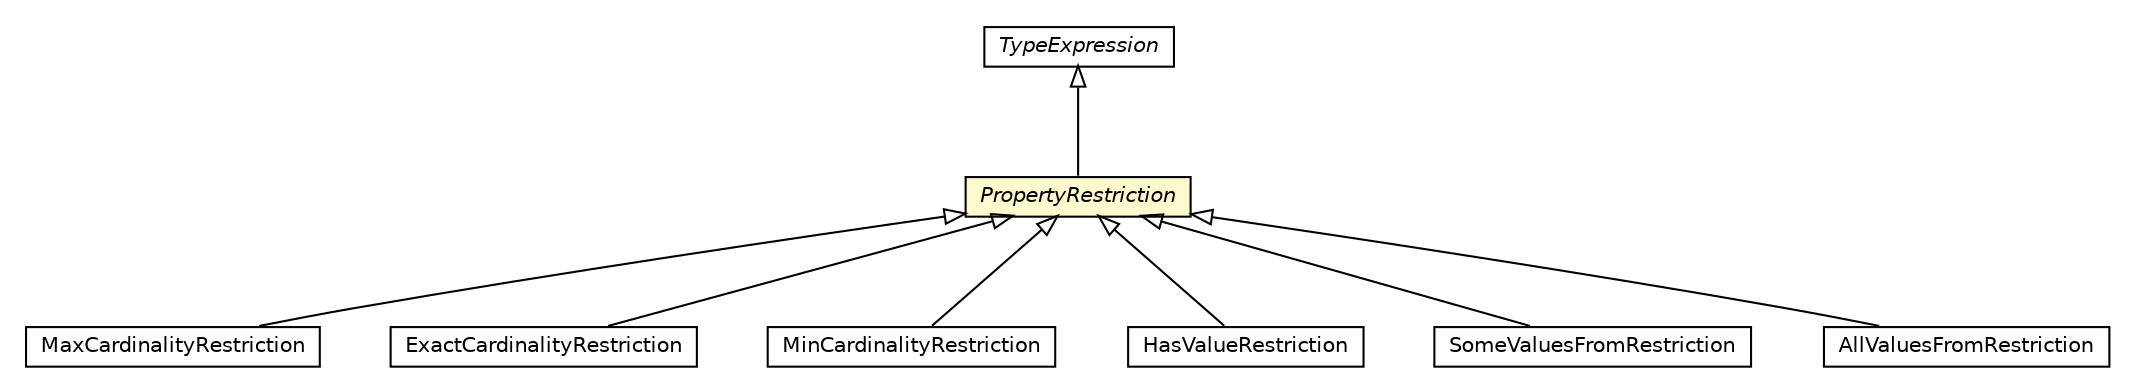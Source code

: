#!/usr/local/bin/dot
#
# Class diagram 
# Generated by UMLGraph version R5_6-24-gf6e263 (http://www.umlgraph.org/)
#

digraph G {
	edge [fontname="Helvetica",fontsize=10,labelfontname="Helvetica",labelfontsize=10];
	node [fontname="Helvetica",fontsize=10,shape=plaintext];
	nodesep=0.25;
	ranksep=0.5;
	// org.universAAL.middleware.owl.MaxCardinalityRestriction
	c303917 [label=<<table title="org.universAAL.middleware.owl.MaxCardinalityRestriction" border="0" cellborder="1" cellspacing="0" cellpadding="2" port="p" href="./MaxCardinalityRestriction.html">
		<tr><td><table border="0" cellspacing="0" cellpadding="1">
<tr><td align="center" balign="center"> MaxCardinalityRestriction </td></tr>
		</table></td></tr>
		</table>>, URL="./MaxCardinalityRestriction.html", fontname="Helvetica", fontcolor="black", fontsize=10.0];
	// org.universAAL.middleware.owl.ExactCardinalityRestriction
	c303921 [label=<<table title="org.universAAL.middleware.owl.ExactCardinalityRestriction" border="0" cellborder="1" cellspacing="0" cellpadding="2" port="p" href="./ExactCardinalityRestriction.html">
		<tr><td><table border="0" cellspacing="0" cellpadding="1">
<tr><td align="center" balign="center"> ExactCardinalityRestriction </td></tr>
		</table></td></tr>
		</table>>, URL="./ExactCardinalityRestriction.html", fontname="Helvetica", fontcolor="black", fontsize=10.0];
	// org.universAAL.middleware.owl.MinCardinalityRestriction
	c303922 [label=<<table title="org.universAAL.middleware.owl.MinCardinalityRestriction" border="0" cellborder="1" cellspacing="0" cellpadding="2" port="p" href="./MinCardinalityRestriction.html">
		<tr><td><table border="0" cellspacing="0" cellpadding="1">
<tr><td align="center" balign="center"> MinCardinalityRestriction </td></tr>
		</table></td></tr>
		</table>>, URL="./MinCardinalityRestriction.html", fontname="Helvetica", fontcolor="black", fontsize=10.0];
	// org.universAAL.middleware.owl.HasValueRestriction
	c303929 [label=<<table title="org.universAAL.middleware.owl.HasValueRestriction" border="0" cellborder="1" cellspacing="0" cellpadding="2" port="p" href="./HasValueRestriction.html">
		<tr><td><table border="0" cellspacing="0" cellpadding="1">
<tr><td align="center" balign="center"> HasValueRestriction </td></tr>
		</table></td></tr>
		</table>>, URL="./HasValueRestriction.html", fontname="Helvetica", fontcolor="black", fontsize=10.0];
	// org.universAAL.middleware.owl.SomeValuesFromRestriction
	c303933 [label=<<table title="org.universAAL.middleware.owl.SomeValuesFromRestriction" border="0" cellborder="1" cellspacing="0" cellpadding="2" port="p" href="./SomeValuesFromRestriction.html">
		<tr><td><table border="0" cellspacing="0" cellpadding="1">
<tr><td align="center" balign="center"> SomeValuesFromRestriction </td></tr>
		</table></td></tr>
		</table>>, URL="./SomeValuesFromRestriction.html", fontname="Helvetica", fontcolor="black", fontsize=10.0];
	// org.universAAL.middleware.owl.AllValuesFromRestriction
	c303941 [label=<<table title="org.universAAL.middleware.owl.AllValuesFromRestriction" border="0" cellborder="1" cellspacing="0" cellpadding="2" port="p" href="./AllValuesFromRestriction.html">
		<tr><td><table border="0" cellspacing="0" cellpadding="1">
<tr><td align="center" balign="center"> AllValuesFromRestriction </td></tr>
		</table></td></tr>
		</table>>, URL="./AllValuesFromRestriction.html", fontname="Helvetica", fontcolor="black", fontsize=10.0];
	// org.universAAL.middleware.owl.PropertyRestriction
	c303944 [label=<<table title="org.universAAL.middleware.owl.PropertyRestriction" border="0" cellborder="1" cellspacing="0" cellpadding="2" port="p" bgcolor="lemonChiffon" href="./PropertyRestriction.html">
		<tr><td><table border="0" cellspacing="0" cellpadding="1">
<tr><td align="center" balign="center"><font face="Helvetica-Oblique"> PropertyRestriction </font></td></tr>
		</table></td></tr>
		</table>>, URL="./PropertyRestriction.html", fontname="Helvetica", fontcolor="black", fontsize=10.0];
	// org.universAAL.middleware.owl.TypeExpression
	c303947 [label=<<table title="org.universAAL.middleware.owl.TypeExpression" border="0" cellborder="1" cellspacing="0" cellpadding="2" port="p" href="./TypeExpression.html">
		<tr><td><table border="0" cellspacing="0" cellpadding="1">
<tr><td align="center" balign="center"><font face="Helvetica-Oblique"> TypeExpression </font></td></tr>
		</table></td></tr>
		</table>>, URL="./TypeExpression.html", fontname="Helvetica", fontcolor="black", fontsize=10.0];
	//org.universAAL.middleware.owl.MaxCardinalityRestriction extends org.universAAL.middleware.owl.PropertyRestriction
	c303944:p -> c303917:p [dir=back,arrowtail=empty];
	//org.universAAL.middleware.owl.ExactCardinalityRestriction extends org.universAAL.middleware.owl.PropertyRestriction
	c303944:p -> c303921:p [dir=back,arrowtail=empty];
	//org.universAAL.middleware.owl.MinCardinalityRestriction extends org.universAAL.middleware.owl.PropertyRestriction
	c303944:p -> c303922:p [dir=back,arrowtail=empty];
	//org.universAAL.middleware.owl.HasValueRestriction extends org.universAAL.middleware.owl.PropertyRestriction
	c303944:p -> c303929:p [dir=back,arrowtail=empty];
	//org.universAAL.middleware.owl.SomeValuesFromRestriction extends org.universAAL.middleware.owl.PropertyRestriction
	c303944:p -> c303933:p [dir=back,arrowtail=empty];
	//org.universAAL.middleware.owl.AllValuesFromRestriction extends org.universAAL.middleware.owl.PropertyRestriction
	c303944:p -> c303941:p [dir=back,arrowtail=empty];
	//org.universAAL.middleware.owl.PropertyRestriction extends org.universAAL.middleware.owl.TypeExpression
	c303947:p -> c303944:p [dir=back,arrowtail=empty];
}


